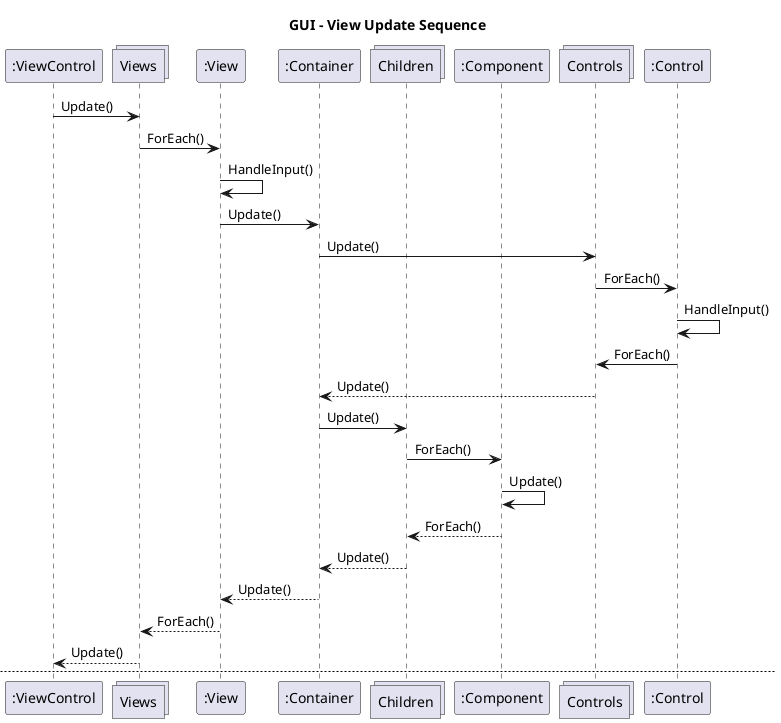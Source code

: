 @startuml ViewSequence
''''''''
'Page 1'
''''''''
title GUI - View Update Sequence

participant ":ViewControl" as ViewControl

collections "Views" as Views
participant ":View" as View

participant ":Container" as Container

collections "Children" as Components
participant ":Component" as Component

collections "Controls" as Controls
participant ":Control" as Control

ViewControl -> Views : Update()
    Views -> View : ForEach()
        View -> View : HandleInput()
        View -> Container : Update()
            Container -> Controls : Update()
                Controls -> Control : ForEach()
                    Control -> Control : HandleInput()
                Controls <- Control : ForEach()
            Container <-- Controls : Update()
            Container -> Components : Update()
                Components -> Component : ForEach()
                    Component -> Component : Update()
                Components <-- Component : ForEach()
            Container <-- Components : Update()
        View <-- Container : Update()
    Views <-- View : ForEach()
ViewControl <-- Views : Update()

''''''''
'Page 2'
''''''''
newpage GUI - View Draw Sequence

ViewControl -> Views : Draw()
    Views -> View : ForEach()
        View -> Container : Draw()
            Container -> Components : Draw()
                Components -> Component : Draw()
                    Component -> Component : Draw()
                Components <-- Component : Draw()
            Container <-- Components : Draw()
        View <-- Container : Draw()
    Views <-- View : ForEach()
ViewControl <-- Views : Draw()

@enduml